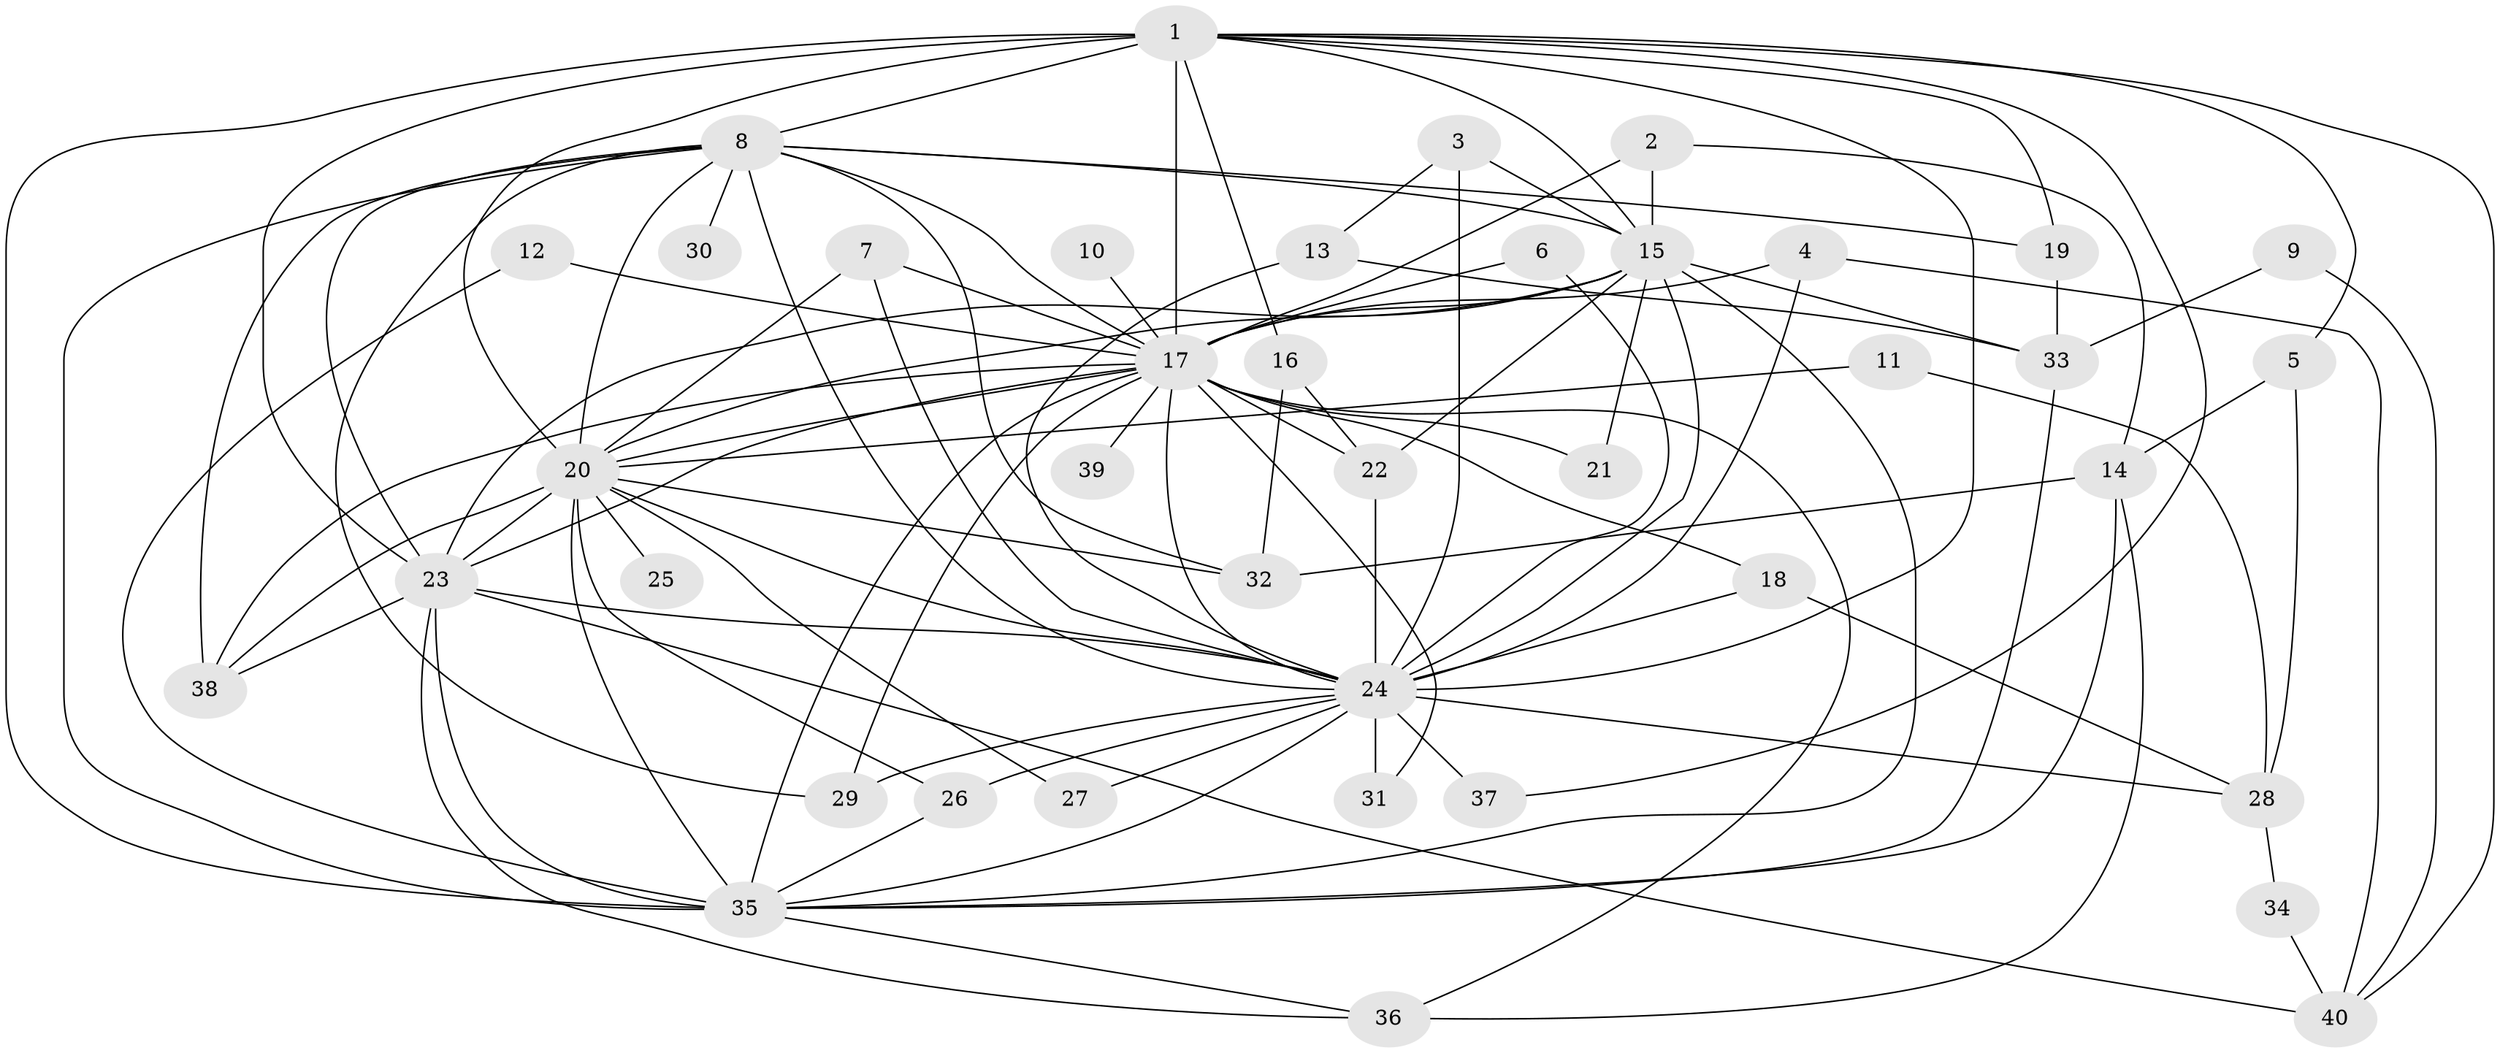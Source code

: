 // original degree distribution, {17: 0.02531645569620253, 22: 0.012658227848101266, 18: 0.02531645569620253, 19: 0.012658227848101266, 29: 0.012658227848101266, 12: 0.012658227848101266, 15: 0.012658227848101266, 20: 0.012658227848101266, 5: 0.0379746835443038, 4: 0.0759493670886076, 3: 0.20253164556962025, 2: 0.5443037974683544, 6: 0.012658227848101266}
// Generated by graph-tools (version 1.1) at 2025/01/03/09/25 03:01:14]
// undirected, 40 vertices, 102 edges
graph export_dot {
graph [start="1"]
  node [color=gray90,style=filled];
  1;
  2;
  3;
  4;
  5;
  6;
  7;
  8;
  9;
  10;
  11;
  12;
  13;
  14;
  15;
  16;
  17;
  18;
  19;
  20;
  21;
  22;
  23;
  24;
  25;
  26;
  27;
  28;
  29;
  30;
  31;
  32;
  33;
  34;
  35;
  36;
  37;
  38;
  39;
  40;
  1 -- 5 [weight=1.0];
  1 -- 8 [weight=3.0];
  1 -- 15 [weight=2.0];
  1 -- 16 [weight=1.0];
  1 -- 17 [weight=3.0];
  1 -- 19 [weight=1.0];
  1 -- 20 [weight=3.0];
  1 -- 23 [weight=2.0];
  1 -- 24 [weight=4.0];
  1 -- 35 [weight=3.0];
  1 -- 37 [weight=1.0];
  1 -- 40 [weight=1.0];
  2 -- 14 [weight=1.0];
  2 -- 15 [weight=1.0];
  2 -- 17 [weight=1.0];
  3 -- 13 [weight=1.0];
  3 -- 15 [weight=1.0];
  3 -- 24 [weight=1.0];
  4 -- 17 [weight=1.0];
  4 -- 24 [weight=1.0];
  4 -- 40 [weight=1.0];
  5 -- 14 [weight=1.0];
  5 -- 28 [weight=1.0];
  6 -- 17 [weight=1.0];
  6 -- 24 [weight=1.0];
  7 -- 17 [weight=1.0];
  7 -- 20 [weight=1.0];
  7 -- 24 [weight=1.0];
  8 -- 15 [weight=1.0];
  8 -- 17 [weight=1.0];
  8 -- 19 [weight=1.0];
  8 -- 20 [weight=1.0];
  8 -- 23 [weight=2.0];
  8 -- 24 [weight=2.0];
  8 -- 29 [weight=1.0];
  8 -- 30 [weight=2.0];
  8 -- 32 [weight=1.0];
  8 -- 35 [weight=1.0];
  8 -- 38 [weight=2.0];
  9 -- 33 [weight=1.0];
  9 -- 40 [weight=1.0];
  10 -- 17 [weight=1.0];
  11 -- 20 [weight=1.0];
  11 -- 28 [weight=1.0];
  12 -- 17 [weight=1.0];
  12 -- 35 [weight=1.0];
  13 -- 24 [weight=1.0];
  13 -- 33 [weight=1.0];
  14 -- 32 [weight=1.0];
  14 -- 35 [weight=1.0];
  14 -- 36 [weight=1.0];
  15 -- 17 [weight=2.0];
  15 -- 20 [weight=1.0];
  15 -- 21 [weight=1.0];
  15 -- 22 [weight=2.0];
  15 -- 23 [weight=1.0];
  15 -- 24 [weight=4.0];
  15 -- 33 [weight=1.0];
  15 -- 35 [weight=1.0];
  16 -- 22 [weight=1.0];
  16 -- 32 [weight=1.0];
  17 -- 18 [weight=1.0];
  17 -- 20 [weight=1.0];
  17 -- 21 [weight=1.0];
  17 -- 22 [weight=1.0];
  17 -- 23 [weight=2.0];
  17 -- 24 [weight=3.0];
  17 -- 29 [weight=1.0];
  17 -- 31 [weight=1.0];
  17 -- 35 [weight=2.0];
  17 -- 36 [weight=1.0];
  17 -- 38 [weight=1.0];
  17 -- 39 [weight=1.0];
  18 -- 24 [weight=2.0];
  18 -- 28 [weight=1.0];
  19 -- 33 [weight=1.0];
  20 -- 23 [weight=3.0];
  20 -- 24 [weight=2.0];
  20 -- 25 [weight=1.0];
  20 -- 26 [weight=1.0];
  20 -- 27 [weight=1.0];
  20 -- 32 [weight=2.0];
  20 -- 35 [weight=2.0];
  20 -- 38 [weight=1.0];
  22 -- 24 [weight=1.0];
  23 -- 24 [weight=2.0];
  23 -- 35 [weight=1.0];
  23 -- 36 [weight=1.0];
  23 -- 38 [weight=1.0];
  23 -- 40 [weight=2.0];
  24 -- 26 [weight=1.0];
  24 -- 27 [weight=1.0];
  24 -- 28 [weight=1.0];
  24 -- 29 [weight=1.0];
  24 -- 31 [weight=2.0];
  24 -- 35 [weight=2.0];
  24 -- 37 [weight=2.0];
  26 -- 35 [weight=1.0];
  28 -- 34 [weight=1.0];
  33 -- 35 [weight=1.0];
  34 -- 40 [weight=1.0];
  35 -- 36 [weight=1.0];
}

